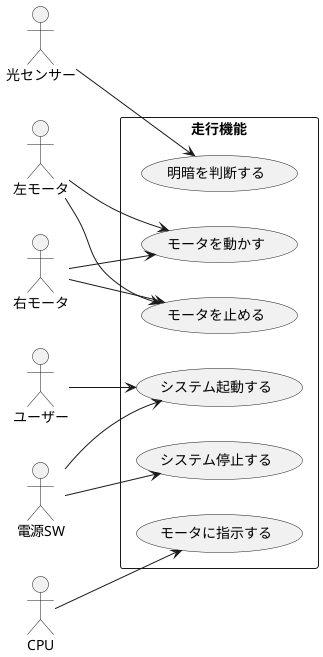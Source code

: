 @startuml
left to right direction
actor ユーザー as User
actor "光センサー" as Sensor
actor "左モータ" as lMotor
actor "右モータ" as rMotor
actor CPU
actor "電源SW" as PowerSwitch
rectangle 走行機能{
usecase "システム起動する" as UC1
usecase "モータを動かす" as UC2
usecase "モータを止める" as UC3
usecase "モータに指示する" as UC4
usecase "システム停止する" as UC5
usecase "明暗を判断する" as UC6
}

User --> UC1
PowerSwitch --> UC1
CPU --> UC4
Sensor --> UC6
PowerSwitch --> UC5
lMotor-->UC2
lMotor-->UC3
rMotor-->UC2
rMotor-->UC3
@enduml

